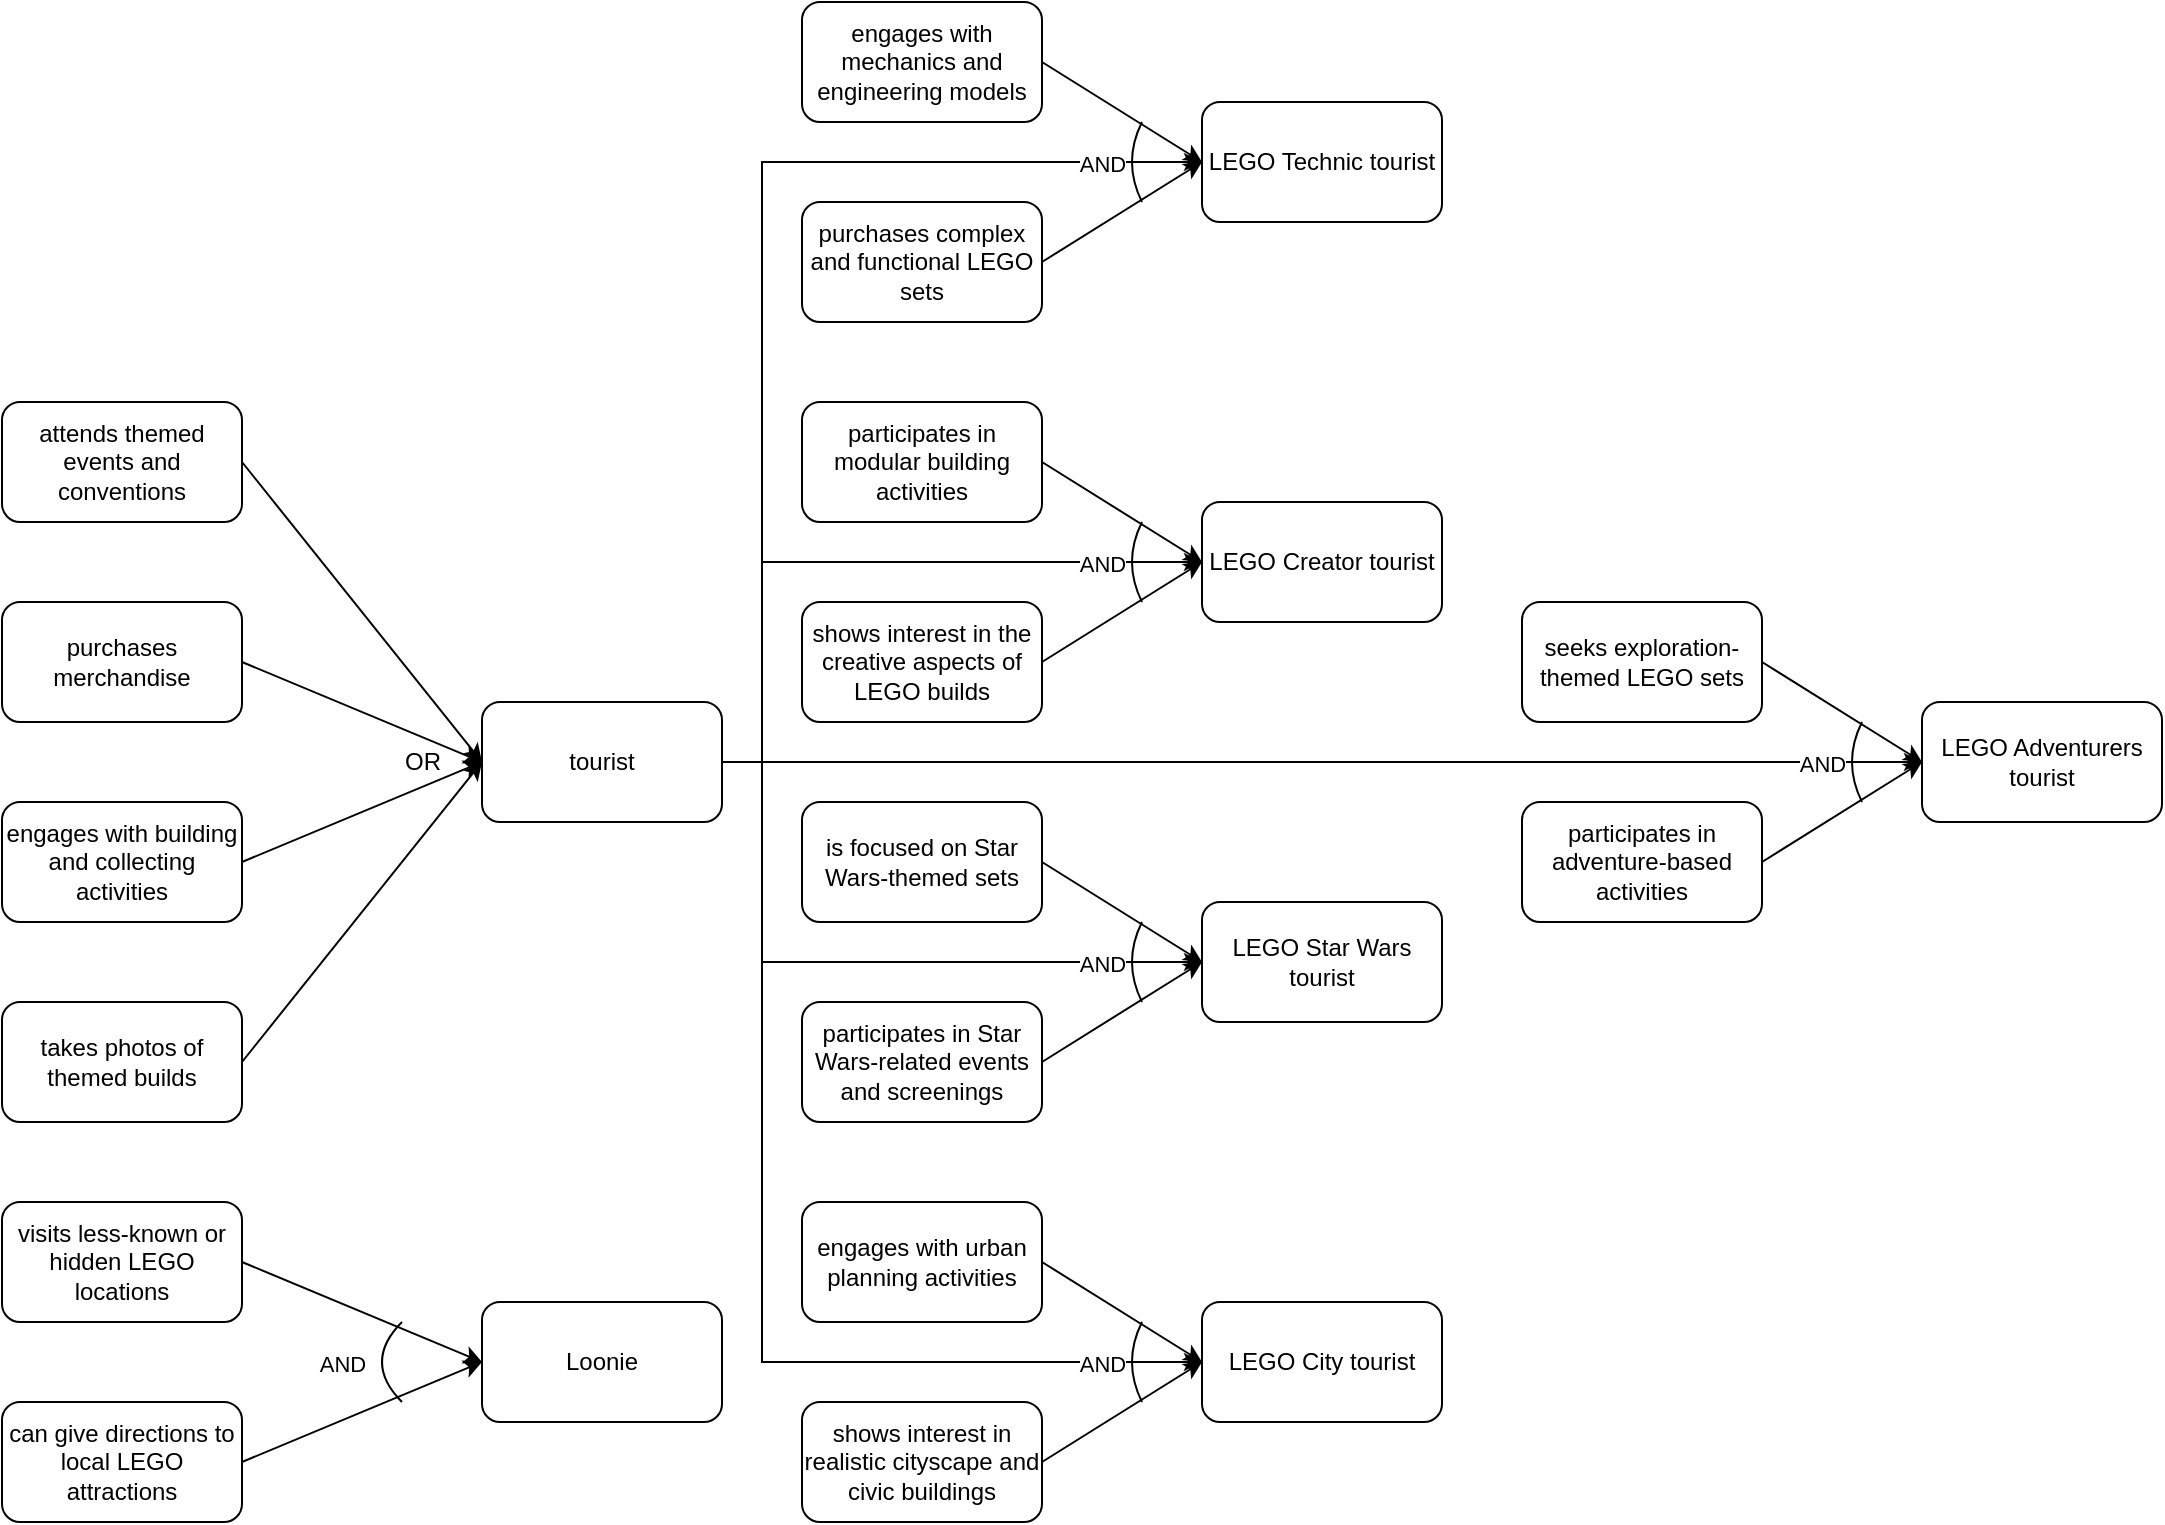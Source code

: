<mxfile version="24.7.13">
  <diagram name="Page-1" id="NH8GAjWlDfWqpzdi7bjK">
    <mxGraphModel dx="1434" dy="792" grid="1" gridSize="10" guides="1" tooltips="1" connect="1" arrows="1" fold="1" page="1" pageScale="1" pageWidth="850" pageHeight="1100" math="0" shadow="0">
      <root>
        <mxCell id="0" />
        <mxCell id="1" parent="0" />
        <mxCell id="zySOMT1a1696XZ_GMipP-8" style="rounded=0;orthogonalLoop=1;jettySize=auto;html=1;exitX=1;exitY=0.5;exitDx=0;exitDy=0;entryX=0;entryY=0.5;entryDx=0;entryDy=0;" edge="1" parent="1" source="zySOMT1a1696XZ_GMipP-2" target="zySOMT1a1696XZ_GMipP-6">
          <mxGeometry relative="1" as="geometry" />
        </mxCell>
        <mxCell id="zySOMT1a1696XZ_GMipP-2" value="attends themed events and conventions" style="rounded=1;whiteSpace=wrap;html=1;" vertex="1" parent="1">
          <mxGeometry x="80" y="200" width="120" height="60" as="geometry" />
        </mxCell>
        <mxCell id="zySOMT1a1696XZ_GMipP-9" style="rounded=0;orthogonalLoop=1;jettySize=auto;html=1;exitX=1;exitY=0.5;exitDx=0;exitDy=0;entryX=0;entryY=0.5;entryDx=0;entryDy=0;" edge="1" parent="1" source="zySOMT1a1696XZ_GMipP-3" target="zySOMT1a1696XZ_GMipP-6">
          <mxGeometry relative="1" as="geometry" />
        </mxCell>
        <mxCell id="zySOMT1a1696XZ_GMipP-3" value="purchases merchandise" style="rounded=1;whiteSpace=wrap;html=1;" vertex="1" parent="1">
          <mxGeometry x="80" y="300" width="120" height="60" as="geometry" />
        </mxCell>
        <mxCell id="zySOMT1a1696XZ_GMipP-10" style="rounded=0;orthogonalLoop=1;jettySize=auto;html=1;exitX=1;exitY=0.5;exitDx=0;exitDy=0;entryX=0;entryY=0.5;entryDx=0;entryDy=0;" edge="1" parent="1" source="zySOMT1a1696XZ_GMipP-4" target="zySOMT1a1696XZ_GMipP-6">
          <mxGeometry relative="1" as="geometry" />
        </mxCell>
        <mxCell id="zySOMT1a1696XZ_GMipP-4" value="engages with building and collecting activities" style="rounded=1;whiteSpace=wrap;html=1;" vertex="1" parent="1">
          <mxGeometry x="80" y="400" width="120" height="60" as="geometry" />
        </mxCell>
        <mxCell id="zySOMT1a1696XZ_GMipP-11" style="rounded=0;orthogonalLoop=1;jettySize=auto;html=1;exitX=1;exitY=0.5;exitDx=0;exitDy=0;entryX=0;entryY=0.5;entryDx=0;entryDy=0;curved=0;" edge="1" parent="1" source="zySOMT1a1696XZ_GMipP-5" target="zySOMT1a1696XZ_GMipP-6">
          <mxGeometry relative="1" as="geometry" />
        </mxCell>
        <mxCell id="zySOMT1a1696XZ_GMipP-5" value="takes photos of themed builds" style="rounded=1;whiteSpace=wrap;html=1;" vertex="1" parent="1">
          <mxGeometry x="80" y="500" width="120" height="60" as="geometry" />
        </mxCell>
        <mxCell id="zySOMT1a1696XZ_GMipP-45" style="edgeStyle=orthogonalEdgeStyle;rounded=0;orthogonalLoop=1;jettySize=auto;html=1;exitX=1;exitY=0.5;exitDx=0;exitDy=0;entryX=0;entryY=0.5;entryDx=0;entryDy=0;" edge="1" parent="1" source="zySOMT1a1696XZ_GMipP-6" target="zySOMT1a1696XZ_GMipP-20">
          <mxGeometry relative="1" as="geometry">
            <Array as="points">
              <mxPoint x="460" y="380" />
              <mxPoint x="460" y="80" />
            </Array>
          </mxGeometry>
        </mxCell>
        <mxCell id="zySOMT1a1696XZ_GMipP-47" style="edgeStyle=orthogonalEdgeStyle;rounded=0;orthogonalLoop=1;jettySize=auto;html=1;exitX=1;exitY=0.5;exitDx=0;exitDy=0;entryX=0;entryY=0.5;entryDx=0;entryDy=0;" edge="1" parent="1" source="zySOMT1a1696XZ_GMipP-6" target="zySOMT1a1696XZ_GMipP-29">
          <mxGeometry relative="1" as="geometry">
            <Array as="points">
              <mxPoint x="460" y="380" />
              <mxPoint x="460" y="280" />
            </Array>
          </mxGeometry>
        </mxCell>
        <mxCell id="zySOMT1a1696XZ_GMipP-48" style="edgeStyle=orthogonalEdgeStyle;rounded=0;orthogonalLoop=1;jettySize=auto;html=1;exitX=1;exitY=0.5;exitDx=0;exitDy=0;entryX=0;entryY=0.5;entryDx=0;entryDy=0;" edge="1" parent="1" source="zySOMT1a1696XZ_GMipP-6" target="zySOMT1a1696XZ_GMipP-34">
          <mxGeometry relative="1" as="geometry">
            <Array as="points">
              <mxPoint x="460" y="380" />
              <mxPoint x="460" y="480" />
            </Array>
          </mxGeometry>
        </mxCell>
        <mxCell id="zySOMT1a1696XZ_GMipP-49" style="edgeStyle=orthogonalEdgeStyle;rounded=0;orthogonalLoop=1;jettySize=auto;html=1;exitX=1;exitY=0.5;exitDx=0;exitDy=0;entryX=0;entryY=0.5;entryDx=0;entryDy=0;" edge="1" parent="1" source="zySOMT1a1696XZ_GMipP-6" target="zySOMT1a1696XZ_GMipP-39">
          <mxGeometry relative="1" as="geometry">
            <Array as="points">
              <mxPoint x="460" y="380" />
              <mxPoint x="460" y="680" />
            </Array>
          </mxGeometry>
        </mxCell>
        <mxCell id="zySOMT1a1696XZ_GMipP-50" style="edgeStyle=orthogonalEdgeStyle;rounded=0;orthogonalLoop=1;jettySize=auto;html=1;exitX=1;exitY=0.5;exitDx=0;exitDy=0;entryX=0;entryY=0.5;entryDx=0;entryDy=0;" edge="1" parent="1" source="zySOMT1a1696XZ_GMipP-6" target="zySOMT1a1696XZ_GMipP-44">
          <mxGeometry relative="1" as="geometry" />
        </mxCell>
        <mxCell id="zySOMT1a1696XZ_GMipP-6" value="tourist" style="rounded=1;whiteSpace=wrap;html=1;" vertex="1" parent="1">
          <mxGeometry x="320" y="350" width="120" height="60" as="geometry" />
        </mxCell>
        <mxCell id="zySOMT1a1696XZ_GMipP-17" value="OR" style="text;html=1;align=center;verticalAlign=middle;resizable=0;points=[];autosize=1;strokeColor=none;fillColor=none;" vertex="1" parent="1">
          <mxGeometry x="270" y="365" width="40" height="30" as="geometry" />
        </mxCell>
        <mxCell id="zySOMT1a1696XZ_GMipP-23" style="rounded=0;orthogonalLoop=1;jettySize=auto;html=1;exitX=1;exitY=0.5;exitDx=0;exitDy=0;entryX=0;entryY=0.5;entryDx=0;entryDy=0;" edge="1" parent="1" source="zySOMT1a1696XZ_GMipP-18" target="zySOMT1a1696XZ_GMipP-20">
          <mxGeometry relative="1" as="geometry" />
        </mxCell>
        <mxCell id="zySOMT1a1696XZ_GMipP-18" value="purchases complex and functional LEGO sets" style="rounded=1;whiteSpace=wrap;html=1;" vertex="1" parent="1">
          <mxGeometry x="480" y="100" width="120" height="60" as="geometry" />
        </mxCell>
        <mxCell id="zySOMT1a1696XZ_GMipP-21" style="rounded=0;orthogonalLoop=1;jettySize=auto;html=1;exitX=1;exitY=0.5;exitDx=0;exitDy=0;entryX=0;entryY=0.5;entryDx=0;entryDy=0;" edge="1" parent="1" source="zySOMT1a1696XZ_GMipP-19" target="zySOMT1a1696XZ_GMipP-20">
          <mxGeometry relative="1" as="geometry" />
        </mxCell>
        <mxCell id="zySOMT1a1696XZ_GMipP-19" value="engages with mechanics and engineering models" style="rounded=1;whiteSpace=wrap;html=1;" vertex="1" parent="1">
          <mxGeometry x="480" width="120" height="60" as="geometry" />
        </mxCell>
        <mxCell id="zySOMT1a1696XZ_GMipP-20" value="LEGO Technic tourist" style="rounded=1;whiteSpace=wrap;html=1;" vertex="1" parent="1">
          <mxGeometry x="680" y="50" width="120" height="60" as="geometry" />
        </mxCell>
        <mxCell id="zySOMT1a1696XZ_GMipP-25" style="rounded=0;orthogonalLoop=1;jettySize=auto;html=1;exitX=1;exitY=0.5;exitDx=0;exitDy=0;entryX=0;entryY=0.5;entryDx=0;entryDy=0;" edge="1" parent="1" source="zySOMT1a1696XZ_GMipP-26" target="zySOMT1a1696XZ_GMipP-29">
          <mxGeometry relative="1" as="geometry" />
        </mxCell>
        <mxCell id="zySOMT1a1696XZ_GMipP-26" value="shows interest in the creative aspects of LEGO builds" style="rounded=1;whiteSpace=wrap;html=1;" vertex="1" parent="1">
          <mxGeometry x="480" y="300" width="120" height="60" as="geometry" />
        </mxCell>
        <mxCell id="zySOMT1a1696XZ_GMipP-27" style="rounded=0;orthogonalLoop=1;jettySize=auto;html=1;exitX=1;exitY=0.5;exitDx=0;exitDy=0;entryX=0;entryY=0.5;entryDx=0;entryDy=0;" edge="1" parent="1" source="zySOMT1a1696XZ_GMipP-28" target="zySOMT1a1696XZ_GMipP-29">
          <mxGeometry relative="1" as="geometry" />
        </mxCell>
        <mxCell id="zySOMT1a1696XZ_GMipP-28" value="participates in modular building activities" style="rounded=1;whiteSpace=wrap;html=1;" vertex="1" parent="1">
          <mxGeometry x="480" y="200" width="120" height="60" as="geometry" />
        </mxCell>
        <mxCell id="zySOMT1a1696XZ_GMipP-29" value="LEGO Creator tourist" style="rounded=1;whiteSpace=wrap;html=1;" vertex="1" parent="1">
          <mxGeometry x="680" y="250" width="120" height="60" as="geometry" />
        </mxCell>
        <mxCell id="zySOMT1a1696XZ_GMipP-30" style="rounded=0;orthogonalLoop=1;jettySize=auto;html=1;exitX=1;exitY=0.5;exitDx=0;exitDy=0;entryX=0;entryY=0.5;entryDx=0;entryDy=0;" edge="1" parent="1" source="zySOMT1a1696XZ_GMipP-31" target="zySOMT1a1696XZ_GMipP-34">
          <mxGeometry relative="1" as="geometry" />
        </mxCell>
        <mxCell id="zySOMT1a1696XZ_GMipP-31" value="participates in Star Wars-related events and screenings" style="rounded=1;whiteSpace=wrap;html=1;" vertex="1" parent="1">
          <mxGeometry x="480" y="500" width="120" height="60" as="geometry" />
        </mxCell>
        <mxCell id="zySOMT1a1696XZ_GMipP-32" style="rounded=0;orthogonalLoop=1;jettySize=auto;html=1;exitX=1;exitY=0.5;exitDx=0;exitDy=0;entryX=0;entryY=0.5;entryDx=0;entryDy=0;" edge="1" parent="1" source="zySOMT1a1696XZ_GMipP-33" target="zySOMT1a1696XZ_GMipP-34">
          <mxGeometry relative="1" as="geometry" />
        </mxCell>
        <mxCell id="zySOMT1a1696XZ_GMipP-33" value="is focused on Star Wars-themed sets" style="rounded=1;whiteSpace=wrap;html=1;" vertex="1" parent="1">
          <mxGeometry x="480" y="400" width="120" height="60" as="geometry" />
        </mxCell>
        <mxCell id="zySOMT1a1696XZ_GMipP-34" value="LEGO Star Wars tourist" style="rounded=1;whiteSpace=wrap;html=1;" vertex="1" parent="1">
          <mxGeometry x="680" y="450" width="120" height="60" as="geometry" />
        </mxCell>
        <mxCell id="zySOMT1a1696XZ_GMipP-35" style="rounded=0;orthogonalLoop=1;jettySize=auto;html=1;exitX=1;exitY=0.5;exitDx=0;exitDy=0;entryX=0;entryY=0.5;entryDx=0;entryDy=0;" edge="1" parent="1" source="zySOMT1a1696XZ_GMipP-36" target="zySOMT1a1696XZ_GMipP-39">
          <mxGeometry relative="1" as="geometry" />
        </mxCell>
        <mxCell id="zySOMT1a1696XZ_GMipP-36" value="shows interest in realistic cityscape and civic buildings" style="rounded=1;whiteSpace=wrap;html=1;" vertex="1" parent="1">
          <mxGeometry x="480" y="700" width="120" height="60" as="geometry" />
        </mxCell>
        <mxCell id="zySOMT1a1696XZ_GMipP-37" style="rounded=0;orthogonalLoop=1;jettySize=auto;html=1;exitX=1;exitY=0.5;exitDx=0;exitDy=0;entryX=0;entryY=0.5;entryDx=0;entryDy=0;" edge="1" parent="1" source="zySOMT1a1696XZ_GMipP-38" target="zySOMT1a1696XZ_GMipP-39">
          <mxGeometry relative="1" as="geometry" />
        </mxCell>
        <mxCell id="zySOMT1a1696XZ_GMipP-38" value="engages with urban planning activities" style="rounded=1;whiteSpace=wrap;html=1;" vertex="1" parent="1">
          <mxGeometry x="480" y="600" width="120" height="60" as="geometry" />
        </mxCell>
        <mxCell id="zySOMT1a1696XZ_GMipP-39" value="LEGO City tourist" style="rounded=1;whiteSpace=wrap;html=1;" vertex="1" parent="1">
          <mxGeometry x="680" y="650" width="120" height="60" as="geometry" />
        </mxCell>
        <mxCell id="zySOMT1a1696XZ_GMipP-40" style="rounded=0;orthogonalLoop=1;jettySize=auto;html=1;exitX=1;exitY=0.5;exitDx=0;exitDy=0;entryX=0;entryY=0.5;entryDx=0;entryDy=0;" edge="1" parent="1" source="zySOMT1a1696XZ_GMipP-41" target="zySOMT1a1696XZ_GMipP-44">
          <mxGeometry relative="1" as="geometry" />
        </mxCell>
        <mxCell id="zySOMT1a1696XZ_GMipP-41" value="participates in adventure-based activities" style="rounded=1;whiteSpace=wrap;html=1;" vertex="1" parent="1">
          <mxGeometry x="840" y="400" width="120" height="60" as="geometry" />
        </mxCell>
        <mxCell id="zySOMT1a1696XZ_GMipP-42" style="rounded=0;orthogonalLoop=1;jettySize=auto;html=1;exitX=1;exitY=0.5;exitDx=0;exitDy=0;entryX=0;entryY=0.5;entryDx=0;entryDy=0;" edge="1" parent="1" source="zySOMT1a1696XZ_GMipP-43" target="zySOMT1a1696XZ_GMipP-44">
          <mxGeometry relative="1" as="geometry" />
        </mxCell>
        <mxCell id="zySOMT1a1696XZ_GMipP-43" value="seeks exploration-themed LEGO sets" style="rounded=1;whiteSpace=wrap;html=1;" vertex="1" parent="1">
          <mxGeometry x="840" y="300" width="120" height="60" as="geometry" />
        </mxCell>
        <mxCell id="zySOMT1a1696XZ_GMipP-44" value="LEGO Adventurers tourist" style="rounded=1;whiteSpace=wrap;html=1;" vertex="1" parent="1">
          <mxGeometry x="1040" y="350" width="120" height="60" as="geometry" />
        </mxCell>
        <mxCell id="zySOMT1a1696XZ_GMipP-54" style="rounded=0;orthogonalLoop=1;jettySize=auto;html=1;exitX=1;exitY=0.5;exitDx=0;exitDy=0;entryX=0;entryY=0.5;entryDx=0;entryDy=0;" edge="1" parent="1" source="zySOMT1a1696XZ_GMipP-51" target="zySOMT1a1696XZ_GMipP-53">
          <mxGeometry relative="1" as="geometry" />
        </mxCell>
        <mxCell id="zySOMT1a1696XZ_GMipP-51" value="visits less-known or hidden LEGO locations" style="rounded=1;whiteSpace=wrap;html=1;" vertex="1" parent="1">
          <mxGeometry x="80" y="600" width="120" height="60" as="geometry" />
        </mxCell>
        <mxCell id="zySOMT1a1696XZ_GMipP-55" style="rounded=0;orthogonalLoop=1;jettySize=auto;html=1;exitX=1;exitY=0.5;exitDx=0;exitDy=0;entryX=0;entryY=0.5;entryDx=0;entryDy=0;" edge="1" parent="1" source="zySOMT1a1696XZ_GMipP-52" target="zySOMT1a1696XZ_GMipP-53">
          <mxGeometry relative="1" as="geometry" />
        </mxCell>
        <mxCell id="zySOMT1a1696XZ_GMipP-52" value="can give directions to local LEGO attractions" style="rounded=1;whiteSpace=wrap;html=1;" vertex="1" parent="1">
          <mxGeometry x="80" y="700" width="120" height="60" as="geometry" />
        </mxCell>
        <mxCell id="zySOMT1a1696XZ_GMipP-53" value="Loonie" style="rounded=1;whiteSpace=wrap;html=1;" vertex="1" parent="1">
          <mxGeometry x="320" y="650" width="120" height="60" as="geometry" />
        </mxCell>
        <mxCell id="zySOMT1a1696XZ_GMipP-56" value="" style="endArrow=none;html=1;rounded=0;curved=1;" edge="1" parent="1">
          <mxGeometry width="50" height="50" relative="1" as="geometry">
            <mxPoint x="280" y="700" as="sourcePoint" />
            <mxPoint x="280" y="660" as="targetPoint" />
            <Array as="points">
              <mxPoint x="260" y="680" />
            </Array>
          </mxGeometry>
        </mxCell>
        <mxCell id="zySOMT1a1696XZ_GMipP-57" value="AND" style="edgeLabel;html=1;align=center;verticalAlign=middle;resizable=0;points=[];" vertex="1" connectable="0" parent="zySOMT1a1696XZ_GMipP-56">
          <mxGeometry x="-0.307" y="-7" relative="1" as="geometry">
            <mxPoint x="-21" y="-1" as="offset" />
          </mxGeometry>
        </mxCell>
        <mxCell id="zySOMT1a1696XZ_GMipP-58" value="" style="endArrow=none;html=1;rounded=0;curved=1;" edge="1" parent="1">
          <mxGeometry width="50" height="50" relative="1" as="geometry">
            <mxPoint x="650" y="100" as="sourcePoint" />
            <mxPoint x="650" y="60" as="targetPoint" />
            <Array as="points">
              <mxPoint x="640" y="80" />
            </Array>
          </mxGeometry>
        </mxCell>
        <mxCell id="zySOMT1a1696XZ_GMipP-59" value="AND" style="edgeLabel;html=1;align=center;verticalAlign=middle;resizable=0;points=[];" vertex="1" connectable="0" parent="zySOMT1a1696XZ_GMipP-58">
          <mxGeometry x="-0.231" y="-3" relative="1" as="geometry">
            <mxPoint x="-15" y="-3" as="offset" />
          </mxGeometry>
        </mxCell>
        <mxCell id="zySOMT1a1696XZ_GMipP-60" value="" style="endArrow=none;html=1;rounded=0;curved=1;" edge="1" parent="1">
          <mxGeometry width="50" height="50" relative="1" as="geometry">
            <mxPoint x="650" y="300" as="sourcePoint" />
            <mxPoint x="650" y="260" as="targetPoint" />
            <Array as="points">
              <mxPoint x="640" y="280" />
            </Array>
          </mxGeometry>
        </mxCell>
        <mxCell id="zySOMT1a1696XZ_GMipP-61" value="AND" style="edgeLabel;html=1;align=center;verticalAlign=middle;resizable=0;points=[];" vertex="1" connectable="0" parent="zySOMT1a1696XZ_GMipP-60">
          <mxGeometry x="-0.231" y="-3" relative="1" as="geometry">
            <mxPoint x="-15" y="-3" as="offset" />
          </mxGeometry>
        </mxCell>
        <mxCell id="zySOMT1a1696XZ_GMipP-62" value="" style="endArrow=none;html=1;rounded=0;curved=1;" edge="1" parent="1">
          <mxGeometry width="50" height="50" relative="1" as="geometry">
            <mxPoint x="650" y="500" as="sourcePoint" />
            <mxPoint x="650" y="460" as="targetPoint" />
            <Array as="points">
              <mxPoint x="640" y="480" />
            </Array>
          </mxGeometry>
        </mxCell>
        <mxCell id="zySOMT1a1696XZ_GMipP-63" value="AND" style="edgeLabel;html=1;align=center;verticalAlign=middle;resizable=0;points=[];" vertex="1" connectable="0" parent="zySOMT1a1696XZ_GMipP-62">
          <mxGeometry x="-0.231" y="-3" relative="1" as="geometry">
            <mxPoint x="-15" y="-3" as="offset" />
          </mxGeometry>
        </mxCell>
        <mxCell id="zySOMT1a1696XZ_GMipP-64" value="" style="endArrow=none;html=1;rounded=0;curved=1;" edge="1" parent="1">
          <mxGeometry width="50" height="50" relative="1" as="geometry">
            <mxPoint x="650" y="700" as="sourcePoint" />
            <mxPoint x="650" y="660" as="targetPoint" />
            <Array as="points">
              <mxPoint x="640" y="680" />
            </Array>
          </mxGeometry>
        </mxCell>
        <mxCell id="zySOMT1a1696XZ_GMipP-65" value="AND" style="edgeLabel;html=1;align=center;verticalAlign=middle;resizable=0;points=[];" vertex="1" connectable="0" parent="zySOMT1a1696XZ_GMipP-64">
          <mxGeometry x="-0.231" y="-3" relative="1" as="geometry">
            <mxPoint x="-15" y="-3" as="offset" />
          </mxGeometry>
        </mxCell>
        <mxCell id="zySOMT1a1696XZ_GMipP-66" value="" style="endArrow=none;html=1;rounded=0;curved=1;" edge="1" parent="1">
          <mxGeometry width="50" height="50" relative="1" as="geometry">
            <mxPoint x="1010" y="400" as="sourcePoint" />
            <mxPoint x="1010" y="360" as="targetPoint" />
            <Array as="points">
              <mxPoint x="1000" y="380" />
            </Array>
          </mxGeometry>
        </mxCell>
        <mxCell id="zySOMT1a1696XZ_GMipP-67" value="AND" style="edgeLabel;html=1;align=center;verticalAlign=middle;resizable=0;points=[];" vertex="1" connectable="0" parent="zySOMT1a1696XZ_GMipP-66">
          <mxGeometry x="-0.231" y="-3" relative="1" as="geometry">
            <mxPoint x="-15" y="-3" as="offset" />
          </mxGeometry>
        </mxCell>
      </root>
    </mxGraphModel>
  </diagram>
</mxfile>
